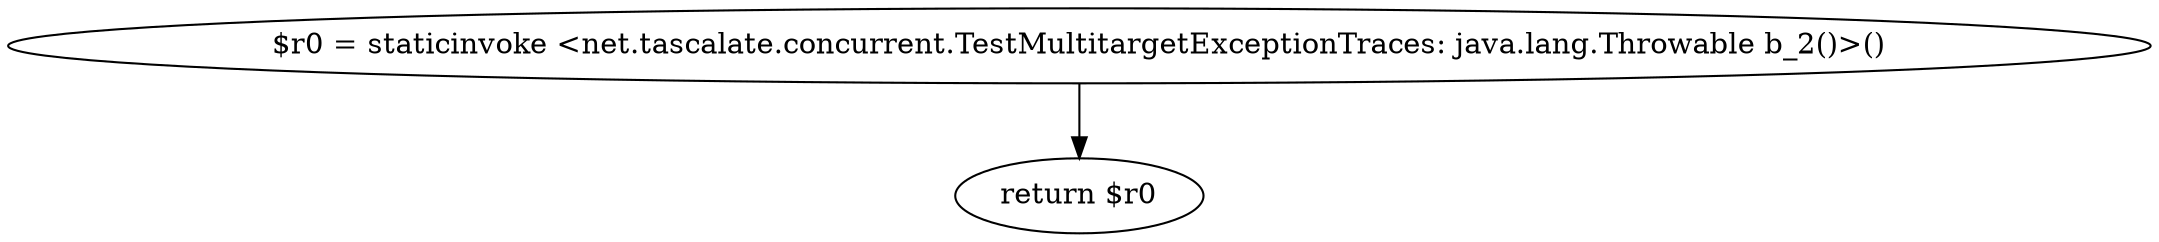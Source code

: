 digraph "unitGraph" {
    "$r0 = staticinvoke <net.tascalate.concurrent.TestMultitargetExceptionTraces: java.lang.Throwable b_2()>()"
    "return $r0"
    "$r0 = staticinvoke <net.tascalate.concurrent.TestMultitargetExceptionTraces: java.lang.Throwable b_2()>()"->"return $r0";
}
